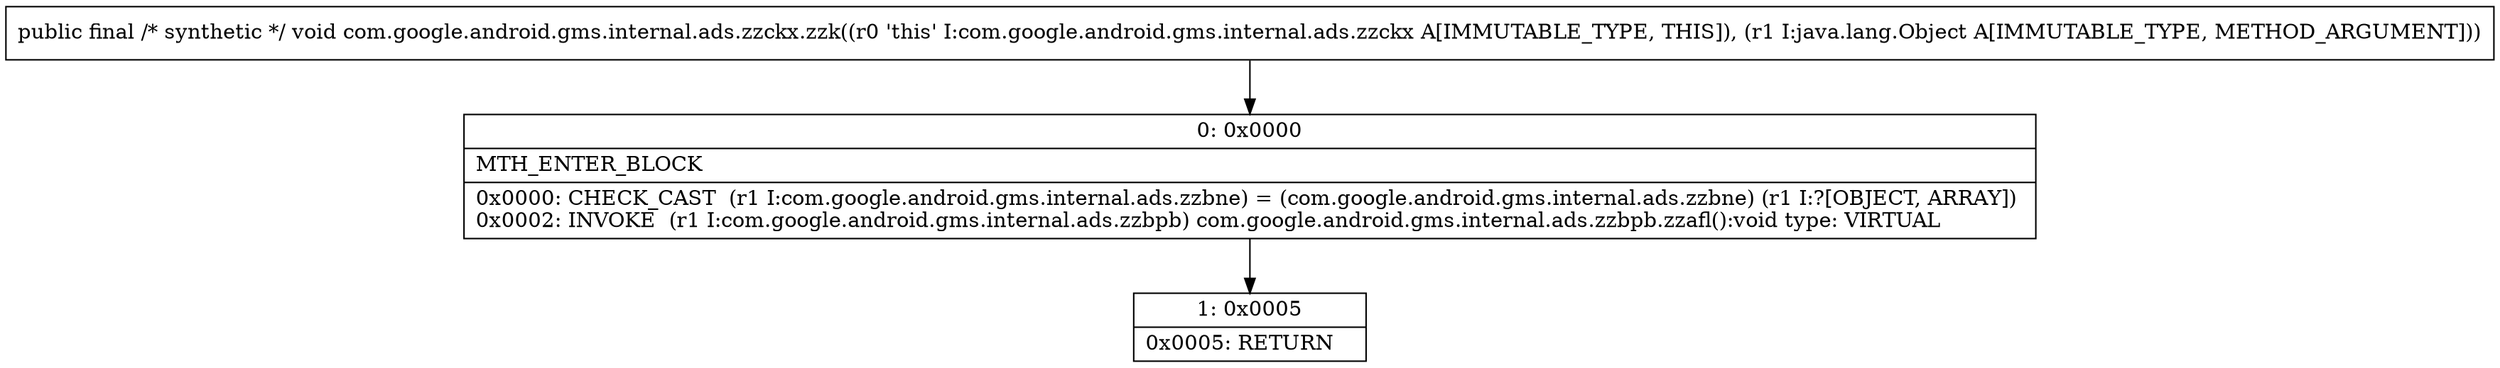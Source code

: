 digraph "CFG forcom.google.android.gms.internal.ads.zzckx.zzk(Ljava\/lang\/Object;)V" {
Node_0 [shape=record,label="{0\:\ 0x0000|MTH_ENTER_BLOCK\l|0x0000: CHECK_CAST  (r1 I:com.google.android.gms.internal.ads.zzbne) = (com.google.android.gms.internal.ads.zzbne) (r1 I:?[OBJECT, ARRAY]) \l0x0002: INVOKE  (r1 I:com.google.android.gms.internal.ads.zzbpb) com.google.android.gms.internal.ads.zzbpb.zzafl():void type: VIRTUAL \l}"];
Node_1 [shape=record,label="{1\:\ 0x0005|0x0005: RETURN   \l}"];
MethodNode[shape=record,label="{public final \/* synthetic *\/ void com.google.android.gms.internal.ads.zzckx.zzk((r0 'this' I:com.google.android.gms.internal.ads.zzckx A[IMMUTABLE_TYPE, THIS]), (r1 I:java.lang.Object A[IMMUTABLE_TYPE, METHOD_ARGUMENT])) }"];
MethodNode -> Node_0;
Node_0 -> Node_1;
}

